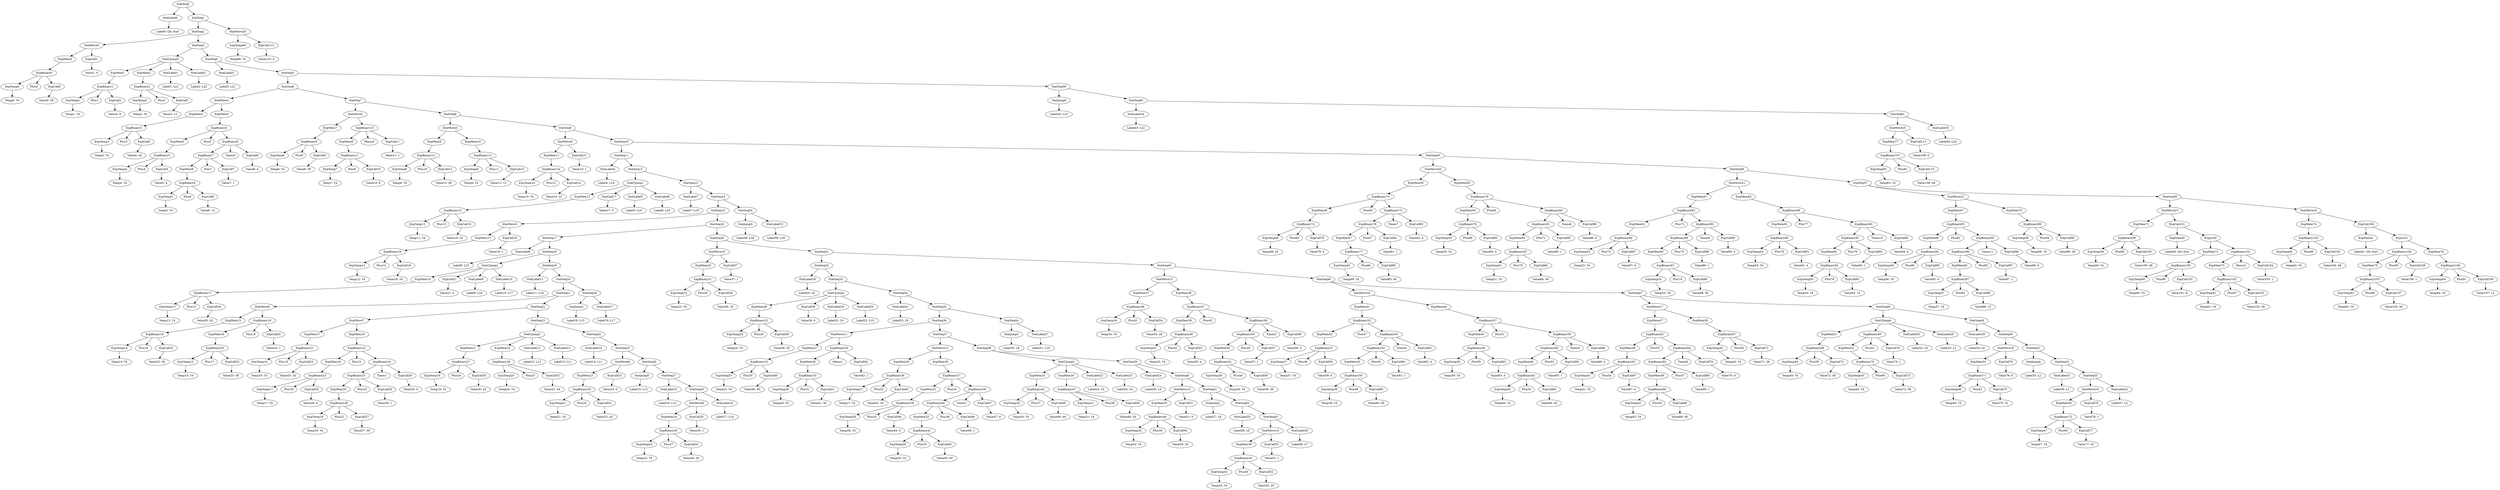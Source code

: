 digraph {
	ordering = out;
	ExpCall112 -> "Value110: 0";
	StatMove26 -> ExpTemp66;
	StatMove26 -> ExpCall112;
	StatSeq61 -> StatMove25;
	StatSeq61 -> StatLabel35;
	ExpCall111 -> "Value109: 0";
	ExpMem77 -> ExpBinary107;
	ExpBinary107 -> ExpTemp65;
	ExpBinary107 -> Plus92;
	ExpBinary107 -> ExpCall110;
	StatLabel34 -> "Label43: L22";
	StatSeq59 -> StatJump6;
	StatSeq59 -> StatSeq60;
	StatSeq5 -> StatSeq6;
	StatSeq5 -> StatSeq59;
	ExpMem76 -> ExpBinary106;
	ExpCall109 -> "Value107: 12";
	ExpTemp64 -> "Temp64: T4";
	ExpBinary104 -> ExpMem75;
	ExpBinary104 -> Plus90;
	ExpBinary104 -> ExpCall108;
	ExpMem75 -> ExpBinary105;
	ExpCall107 -> "Value105: 36";
	ExpBinary105 -> ExpTemp63;
	ExpBinary105 -> Plus89;
	ExpBinary105 -> ExpCall107;
	ExpCall106 -> ExpName1;
	ExpCall106 -> ExpList1;
	ExpName1 -> "Label41: QS::Sort";
	StatMove24 -> ExpMem74;
	StatMove24 -> ExpCall106;
	ExpCall105 -> "Value104: 48";
	ExpTemp66 -> "Temp66: T5";
	ExpBinary103 -> ExpTemp62;
	ExpBinary103 -> Plus88;
	ExpBinary103 -> ExpCall105;
	ExpMem73 -> ExpBinary102;
	ExpTemp61 -> "Temp61: T4";
	ExpTemp62 -> "Temp62: T4";
	ExpList0 -> ExpMem72;
	ExpList0 -> ExpBinary101;
	ExpMem72 -> ExpBinary100;
	ExpCall102 -> "Value101: 8";
	ExpTemp60 -> "Temp60: T4";
	ExpCall101 -> ExpName0;
	ExpCall101 -> ExpList0;
	ExpName0 -> "Label40: QS::Sort";
	StatJump6 -> "Label42: L23";
	ExpMem71 -> ExpBinary99;
	ExpCall100 -> "Value100: 48";
	ExpBinary99 -> ExpTemp59;
	ExpBinary99 -> Plus85;
	ExpBinary99 -> ExpCall100;
	ExpCall99 -> "Value99: 28";
	ExpBinary98 -> ExpTemp58;
	ExpBinary98 -> Plus84;
	ExpBinary98 -> ExpCall99;
	StatMove22 -> ExpMem67;
	StatMove22 -> ExpMem70;
	ExpBinary95 -> ExpBinary96;
	ExpBinary95 -> Times11;
	ExpBinary95 -> ExpCall98;
	ExpCall97 -> "Value97: 1";
	ExpBinary96 -> ExpMem69;
	ExpBinary96 -> Plus83;
	ExpBinary96 -> ExpCall97;
	ExpMem69 -> ExpBinary97;
	ExpBinary97 -> ExpTemp57;
	ExpBinary97 -> Plus82;
	ExpBinary97 -> ExpCall96;
	ExpTemp57 -> "Temp57: T4";
	ExpBinary93 -> ExpMem68;
	ExpBinary93 -> Plus81;
	ExpBinary93 -> ExpBinary95;
	ExpMem68 -> ExpBinary94;
	ExpCall95 -> "Value95: 4";
	ExpBinary94 -> ExpTemp56;
	ExpBinary94 -> Plus80;
	ExpBinary94 -> ExpCall95;
	ExpTemp56 -> "Temp56: T4";
	StatSeq56 -> StatMove21;
	StatSeq56 -> StatSeq57;
	ExpMem64 -> ExpBinary88;
	ExpBinary90 -> ExpBinary91;
	ExpBinary90 -> Times10;
	ExpBinary90 -> ExpCall94;
	StatSeq1 -> StatSeq2;
	StatSeq1 -> StatMove26;
	ExpCall93 -> "Value93: 1";
	ExpCall103 -> "Value102: 36";
	ExpBinary91 -> ExpMem66;
	ExpBinary91 -> Plus79;
	ExpBinary91 -> ExpCall93;
	ExpTemp55 -> "Temp55: T4";
	StatMove21 -> ExpMem61;
	StatMove21 -> ExpMem64;
	ExpBinary85 -> ExpBinary86;
	ExpBinary85 -> Times9;
	ExpBinary85 -> ExpCall90;
	ExpBinary86 -> ExpMem63;
	ExpBinary86 -> Plus75;
	ExpBinary86 -> ExpCall89;
	ExpBinary83 -> ExpMem62;
	ExpBinary83 -> Plus73;
	ExpBinary83 -> ExpBinary85;
	ExpMem62 -> ExpBinary84;
	ExpCall82 -> "Value82: 4";
	ExpTemp25 -> "Temp25: T4";
	StatSeq34 -> StatLabel21;
	StatSeq34 -> StatSeq35;
	StatSeq22 -> StatMove7;
	StatSeq22 -> StatSeq23;
	StatSeq19 -> StatLabel11;
	StatSeq19 -> StatSeq20;
	ExpCall38 -> "Value38: 20";
	ExpMem25 -> ExpBinary31;
	StatMove10 -> ExpMem25;
	StatMove10 -> ExpCall37;
	ExpMem4 -> ExpBinary4;
	ExpMem26 -> ExpBinary32;
	StatLabel16 -> "Label17: L14";
	ExpCall10 -> "Value10: 8";
	StatSeq28 -> StatMove9;
	StatSeq28 -> StatLabel16;
	ExpMem63 -> ExpBinary87;
	ExpCall56 -> "Value56: 36";
	StatMove9 -> ExpMem24;
	StatMove9 -> ExpCall35;
	ExpBinary100 -> ExpTemp60;
	ExpBinary100 -> Plus86;
	ExpBinary100 -> ExpCall102;
	ExpCall13 -> "Value13: 12";
	StatMove4 -> ExpMem11;
	StatMove4 -> ExpCall15;
	ExpCall34 -> "Value34: 20";
	StatSeq32 -> StatLabel18;
	StatSeq32 -> StatSeq33;
	ExpBinary101 -> ExpMem73;
	ExpBinary101 -> Minus2;
	ExpBinary101 -> ExpCall104;
	ExpBinary20 -> ExpTemp15;
	ExpBinary20 -> Plus17;
	ExpBinary20 -> ExpCall23;
	ExpTemp28 -> "Temp28: T4";
	ExpMem47 -> ExpBinary62;
	ExpTemp22 -> "Temp22: T4";
	StatLabel15 -> "Label16: L12";
	ExpTemp45 -> "Temp45: T4";
	StatJump0 -> "Label15: L13";
	ExpBinary24 -> ExpBinary25;
	ExpBinary24 -> Times1;
	ExpBinary24 -> ExpCall29;
	ExpBinary9 -> ExpTemp6;
	ExpBinary9 -> Plus8;
	ExpBinary9 -> ExpCall9;
	ExpBinary25 -> ExpMem20;
	ExpBinary25 -> Plus23;
	ExpBinary25 -> ExpCall28;
	StatLabel4 -> "Label4: L18";
	ExpTemp21 -> "Temp21: T4";
	StatSeq25 -> StatMove8;
	StatSeq25 -> StatSeq26;
	StatSeq24 -> StatLabel14;
	StatSeq24 -> StatSeq25;
	StatLabel14 -> "Label14: L11";
	StatLabel13 -> "Label13: L11";
	StatLabel12 -> "Label12: L12";
	ExpBinary46 -> ExpTemp34;
	ExpBinary46 -> Plus41;
	ExpBinary46 -> ExpCall54;
	ExpMem22 -> ExpBinary28;
	StatSeq44 -> StatJump3;
	StatSeq44 -> StatLabel27;
	ExpMem10 -> ExpBinary13;
	ExpTemp58 -> "Temp58: T4";
	StatJump4 -> "Label35: L2";
	ExpTemp20 -> "Temp20: T4";
	ExpCall30 -> "Value30: 24";
	ExpBinary27 -> ExpTemp19;
	ExpBinary27 -> Plus24;
	ExpBinary27 -> ExpCall30;
	ExpMem18 -> ExpBinary22;
	ExpMem54 -> ExpBinary72;
	ExpCall28 -> "Value28: 1";
	ExpCall64 -> "Value64: 40";
	ExpMem20 -> ExpBinary26;
	StatCJump3 -> ExpMem21;
	StatCJump3 -> ExpMem22;
	StatCJump3 -> StatLabel12;
	StatCJump3 -> StatLabel13;
	ExpBinary21 -> ExpTemp16;
	ExpBinary21 -> Plus19;
	ExpBinary21 -> ExpCall25;
	ExpMem60 -> ExpBinary82;
	ExpBinary26 -> ExpTemp18;
	ExpBinary26 -> Plus22;
	ExpBinary26 -> ExpCall27;
	StatMove7 -> ExpMem17;
	StatMove7 -> ExpMem18;
	StatSeq21 -> StatMove6;
	StatSeq21 -> StatSeq22;
	ExpTemp24 -> "Temp24: T4";
	ExpCall45 -> "Value45: 40";
	StatJump5 -> "Label38: L18";
	ExpCall24 -> "Value24: 1";
	ExpBinary19 -> ExpMem16;
	ExpBinary19 -> Plus18;
	ExpBinary19 -> ExpCall24;
	StatLabel22 -> "Label24: L5";
	ExpCall23 -> "Value23: 36";
	StatLabel28 -> "Label32: L0";
	ExpCall94 -> "Value94: 4";
	StatLabel19 -> "Label21: L9";
	StatSeq26 -> StatJump0;
	StatSeq26 -> StatSeq27;
	ExpBinary8 -> ExpTemp5;
	ExpBinary8 -> Plus6;
	ExpBinary8 -> ExpCall6;
	ExpCall32 -> "Value32: 20";
	ExpMem19 -> ExpBinary23;
	ExpMem17 -> ExpBinary21;
	ExpCall1 -> "Value1: 0";
	StatLabel20 -> "Label22: L10";
	StatMove6 -> ExpMem15;
	StatMove6 -> ExpBinary19;
	ExpBinary12 -> ExpTemp8;
	ExpBinary12 -> Plus10;
	ExpBinary12 -> ExpCall12;
	ExpBinary18 -> ExpTemp14;
	ExpBinary18 -> Plus16;
	ExpBinary18 -> ExpCall22;
	ExpTemp6 -> "Temp6: T4";
	StatLabel8 -> "Label8: L15";
	ExpTemp14 -> "Temp14: T4";
	StatLabel6 -> "Label6: L20";
	ExpCall31 -> "Value31: 44";
	ExpBinary48 -> ExpTemp35;
	ExpBinary48 -> Plus42;
	ExpBinary48 -> ExpCall55;
	ExpBinary76 -> ExpMem57;
	ExpBinary76 -> Plus67;
	ExpBinary76 -> ExpCall81;
	ExpMem59 -> ExpBinary79;
	ExpCall37 -> "Value37: 1";
	StatSeq41 -> StatJump2;
	StatSeq41 -> StatSeq42;
	ExpTemp59 -> "Temp59: T4";
	StatLabel9 -> "Label9: L16";
	ExpBinary29 -> ExpTemp21;
	ExpBinary29 -> Plus26;
	ExpBinary29 -> ExpCall32;
	ExpBinary53 -> ExpTemp37;
	ExpBinary53 -> Plus46;
	ExpBinary53 -> ExpCall59;
	ExpCall21 -> "Value21: 0";
	ExpTemp16 -> "Temp16: T4";
	ExpCall89 -> "Value89: 1";
	StatCJump2 -> ExpMem14;
	StatCJump2 -> ExpCall21;
	StatCJump2 -> StatLabel9;
	StatCJump2 -> StatLabel10;
	StatLabel23 -> "Label25: L4";
	ExpMem14 -> ExpBinary17;
	ExpBinary32 -> ExpTemp24;
	ExpBinary32 -> Plus29;
	ExpBinary32 -> ExpCall38;
	StatLabel17 -> "Label19: L17";
	ExpCall51 -> "Value51: 0";
	StatSeq31 -> StatSeq32;
	StatSeq31 -> StatSeq45;
	ExpCall40 -> "Value40: 40";
	ExpMem12 -> ExpBinary15;
	ExpCall20 -> "Value20: 20";
	ExpMem65 -> ExpBinary89;
	ExpCall29 -> "Value29: 4";
	StatSeq51 -> StatJump4;
	StatSeq51 -> StatSeq52;
	StatSeq37 -> StatMove12;
	StatSeq37 -> StatSeq38;
	ExpMem6 -> ExpBinary8;
	ExpBinary5 -> ExpTemp4;
	ExpBinary5 -> Plus4;
	ExpBinary5 -> ExpCall5;
	StatSeq20 -> StatSeq21;
	StatSeq20 -> StatSeq29;
	ExpBinary15 -> ExpTemp11;
	ExpBinary15 -> Plus13;
	ExpBinary15 -> ExpCall16;
	StatSeq11 -> StatLabel4;
	StatSeq11 -> StatSeq12;
	ExpMem2 -> ExpBinary2;
	StatSeq42 -> StatLabel25;
	StatSeq42 -> StatSeq43;
	ExpCall9 -> "Value9: 36";
	ExpCall66 -> "Value66: 4";
	StatSeq52 -> StatLabel31;
	StatSeq52 -> StatSeq53;
	ExpCall5 -> "Value5: 4";
	StatSeq27 -> StatLabel15;
	StatSeq27 -> StatSeq28;
	StatLabel3 -> "Label3: L21";
	ExpCall4 -> "Value4: 44";
	ExpBinary66 -> ExpTemp42;
	ExpBinary66 -> Plus56;
	ExpBinary66 -> ExpCall68;
	StatSeq6 -> StatMove1;
	StatSeq6 -> StatSeq7;
	ExpMem8 -> ExpBinary11;
	StatSeq8 -> StatMove3;
	StatSeq8 -> StatSeq9;
	StatMove25 -> ExpMem77;
	StatMove25 -> ExpCall111;
	ExpBinary82 -> ExpTemp51;
	ExpBinary82 -> Plus70;
	ExpBinary82 -> ExpCall84;
	ExpCall27 -> "Value27: 36";
	StatMove3 -> ExpMem9;
	StatMove3 -> ExpMem10;
	ExpBinary2 -> ExpTemp2;
	ExpBinary2 -> Plus2;
	ExpBinary2 -> ExpCall3;
	ExpTemp4 -> "Temp4: T4";
	StatLabel32 -> "Label37: L3";
	StatSeq18 -> StatCJump2;
	StatSeq18 -> StatSeq19;
	ExpBinary6 -> ExpBinary7;
	ExpBinary6 -> Times0;
	ExpBinary6 -> ExpCall8;
	ExpMem0 -> ExpBinary0;
	StatSeq4 -> StatLabel3;
	StatSeq4 -> StatSeq5;
	ExpTemp36 -> "Temp36: T4";
	ExpCall18 -> "Value18: 20";
	StatSeq12 -> StatCJump1;
	StatSeq12 -> StatSeq13;
	StatLabel31 -> "Label36: L1";
	ExpTemp54 -> "Temp54: T4";
	ExpCall8 -> "Value8: 4";
	ExpCall54 -> "Value54: 28";
	ExpBinary1 -> ExpTemp1;
	ExpBinary1 -> Plus1;
	ExpBinary1 -> ExpCall2;
	ExpBinary42 -> ExpTemp30;
	ExpBinary42 -> Plus37;
	ExpBinary42 -> ExpCall48;
	StatCJump4 -> ExpMem26;
	StatCJump4 -> ExpCall39;
	StatCJump4 -> StatLabel19;
	StatCJump4 -> StatLabel20;
	ExpMem13 -> ExpBinary16;
	ExpBinary30 -> ExpTemp22;
	ExpBinary30 -> Plus27;
	ExpBinary30 -> ExpCall34;
	ExpTemp8 -> "Temp8: T4";
	StatLabel21 -> "Label23: L9";
	StatSeq2 -> StatMove0;
	StatSeq2 -> StatSeq3;
	ExpBinary47 -> ExpMem39;
	ExpBinary47 -> Plus43;
	ExpBinary47 -> ExpBinary49;
	StatLabel5 -> "Label5: L19";
	ExpTemp1 -> "Temp1: T4";
	ExpMem21 -> ExpBinary27;
	ExpCall88 -> "Value88: 36";
	ExpTemp11 -> "Temp11: T4";
	ExpCall60 -> "Value60: 36";
	StatMove19 -> ExpMem54;
	StatMove19 -> ExpCall78;
	StatMove0 -> ExpMem0;
	StatMove0 -> ExpCall1;
	ExpBinary14 -> ExpTemp10;
	ExpBinary14 -> Plus12;
	ExpBinary14 -> ExpCall14;
	StatSeq3 -> StatCJump0;
	StatSeq3 -> StatSeq4;
	ExpCall15 -> "Value15: 1";
	ExpBinary79 -> ExpTemp50;
	ExpBinary79 -> Plus68;
	ExpBinary79 -> ExpCall83;
	ExpCall46 -> "Value46: 1";
	ExpBinary3 -> ExpTemp3;
	ExpBinary3 -> Plus3;
	ExpBinary3 -> ExpCall4;
	ExpTemp40 -> "Temp40: T4";
	ExpMem7 -> ExpBinary9;
	ExpTemp46 -> "Temp46: T4";
	ExpBinary64 -> ExpBinary65;
	ExpBinary64 -> Times6;
	ExpBinary64 -> ExpCall70;
	StatSeq33 -> StatCJump4;
	StatSeq33 -> StatSeq34;
	ExpBinary31 -> ExpTemp23;
	ExpBinary31 -> Plus28;
	ExpBinary31 -> ExpCall36;
	ExpTemp38 -> "Temp38: T4";
	ExpList1 -> ExpBinary104;
	ExpList1 -> ExpMem76;
	ExpTemp9 -> "Temp9: T4";
	ExpBinary11 -> ExpTemp7;
	ExpBinary11 -> Plus9;
	ExpBinary11 -> ExpCall10;
	ExpBinary52 -> ExpMem42;
	ExpBinary52 -> Plus47;
	ExpBinary52 -> ExpBinary54;
	ExpCall42 -> "Value42: 1";
	ExpMem1 -> ExpBinary1;
	ExpTemp23 -> "Temp23: T4";
	ExpTemp17 -> "Temp17: T4";
	ExpMem23 -> ExpBinary29;
	ExpMem9 -> ExpBinary12;
	ExpBinary41 -> ExpTemp29;
	ExpBinary41 -> Plus35;
	ExpBinary41 -> ExpCall45;
	StatCJump0 -> ExpMem1;
	StatCJump0 -> ExpMem2;
	StatCJump0 -> StatLabel1;
	StatCJump0 -> StatLabel2;
	ExpBinary7 -> ExpMem6;
	ExpBinary7 -> Plus7;
	ExpBinary7 -> ExpCall7;
	StatLabel11 -> "Label11: L16";
	ExpBinary65 -> ExpMem49;
	ExpBinary65 -> Plus57;
	ExpBinary65 -> ExpCall69;
	ExpCall90 -> "Value90: 4";
	StatLabel18 -> "Label20: L8";
	ExpMem52 -> ExpBinary70;
	ExpCall98 -> "Value98: 4";
	StatSeq9 -> StatMove4;
	StatSeq9 -> StatSeq10;
	ExpCall36 -> "Value36: 20";
	ExpBinary10 -> ExpMem8;
	ExpBinary10 -> Minus0;
	ExpBinary10 -> ExpCall11;
	ExpCall11 -> "Value11: 1";
	StatSeq16 -> StatSeq17;
	StatSeq16 -> StatSeq30;
	ExpCall68 -> "Value68: 40";
	StatSeq7 -> StatMove2;
	StatSeq7 -> StatSeq8;
	ExpCall50 -> "Value50: 20";
	ExpBinary23 -> ExpTemp17;
	ExpBinary23 -> Plus20;
	ExpBinary23 -> ExpCall26;
	StatSeq60 -> StatLabel34;
	StatSeq60 -> StatSeq61;
	StatMove16 -> ExpMem41;
	StatMove16 -> ExpMem44;
	ExpMem28 -> ExpBinary35;
	ExpBinary69 -> ExpMem52;
	ExpBinary69 -> Plus61;
	ExpBinary69 -> ExpCall74;
	ExpBinary13 -> ExpTemp9;
	ExpBinary13 -> Plus11;
	ExpBinary13 -> ExpCall13;
	StatSeq58 -> StatMove23;
	StatSeq58 -> StatMove24;
	ExpTemp10 -> "Temp10: T4";
	ExpCall14 -> "Value14: 32";
	StatLabel7 -> "Label7: L19";
	ExpCall26 -> "Value26: 4";
	ExpTemp53 -> "Temp53: T4";
	ExpBinary16 -> ExpTemp12;
	ExpBinary16 -> Plus14;
	ExpBinary16 -> ExpCall18;
	StatSeq36 -> StatMove11;
	StatSeq36 -> StatSeq37;
	StatLabel35 -> "Label44: L24";
	ExpCall7 -> "Value7: 1";
	ExpMem66 -> ExpBinary92;
	ExpCall19 -> "Value19: 1";
	StatSeq30 -> StatMove10;
	StatSeq30 -> StatSeq31;
	ExpTemp19 -> "Temp19: T4";
	ExpTemp33 -> "Temp33: T4";
	StatLabel0 -> "Label0: QS::Sort";
	ExpBinary60 -> ExpMem46;
	ExpBinary60 -> Plus53;
	ExpBinary60 -> ExpCall65;
	StatSeq17 -> StatLabel8;
	StatSeq17 -> StatSeq18;
	ExpBinary72 -> ExpTemp47;
	ExpBinary72 -> Plus63;
	ExpBinary72 -> ExpCall77;
	ExpCall2 -> "Value2: 8";
	ExpCall16 -> "Value16: 32";
	StatSeq15 -> StatMove5;
	StatSeq15 -> StatSeq16;
	ExpMem40 -> ExpBinary51;
	StatSeq29 -> StatJump1;
	StatSeq29 -> StatLabel17;
	ExpCall22 -> "Value22: 36";
	StatSeq57 -> StatMove22;
	StatSeq57 -> StatSeq58;
	ExpCall3 -> "Value3: 12";
	ExpMem67 -> ExpBinary93;
	ExpCall17 -> "Value17: 0";
	StatSeq50 -> StatMove18;
	StatSeq50 -> StatSeq51;
	ExpTemp12 -> "Temp12: T4";
	ExpCall59 -> "Value59: 4";
	ExpBinary89 -> ExpTemp54;
	ExpBinary89 -> Plus76;
	ExpBinary89 -> ExpCall91;
	StatLabel2 -> "Label2: L22";
	ExpCall12 -> "Value12: 40";
	ExpBinary28 -> ExpTemp20;
	ExpBinary28 -> Plus25;
	ExpBinary28 -> ExpCall31;
	StatMove5 -> ExpMem13;
	StatMove5 -> ExpCall19;
	ExpTemp13 -> "Temp13: T4";
	ExpMem24 -> ExpBinary30;
	ExpTemp5 -> "Temp5: T4";
	ExpCall57 -> "Value57: 1";
	StatMove1 -> ExpMem3;
	StatMove1 -> ExpMem4;
	ExpBinary17 -> ExpTemp13;
	ExpBinary17 -> Plus15;
	ExpBinary17 -> ExpCall20;
	ExpMem70 -> ExpBinary98;
	StatMove11 -> ExpMem27;
	StatMove11 -> ExpBinary34;
	ExpTemp26 -> "Temp26: T4";
	ExpMem56 -> ExpBinary74;
	ExpBinary35 -> ExpTemp26;
	ExpBinary35 -> Plus31;
	ExpBinary35 -> ExpCall41;
	ExpCall25 -> "Value25: 24";
	ExpBinary54 -> ExpBinary55;
	ExpBinary54 -> Times4;
	ExpBinary54 -> ExpCall62;
	ExpCall62 -> "Value62: 4";
	ExpCall41 -> "Value41: 40";
	ExpBinary34 -> ExpMem28;
	ExpBinary34 -> Minus1;
	ExpBinary34 -> ExpCall42;
	ExpBinary87 -> ExpTemp53;
	ExpBinary87 -> Plus74;
	ExpBinary87 -> ExpCall88;
	ExpTemp18 -> "Temp18: T4";
	ExpBinary70 -> ExpTemp45;
	ExpBinary70 -> Plus60;
	ExpBinary70 -> ExpCall73;
	ExpTemp27 -> "Temp27: T4";
	ExpTemp0 -> "Temp0: T4";
	ExpBinary36 -> ExpTemp27;
	ExpBinary36 -> Plus32;
	ExpBinary36 -> ExpCall43;
	ExpBinary88 -> ExpMem65;
	ExpBinary88 -> Plus77;
	ExpBinary88 -> ExpBinary90;
	ExpMem58 -> ExpBinary78;
	ExpCall43 -> "Value43: 24";
	ExpMem15 -> ExpBinary18;
	ExpCall65 -> "Value65: 1";
	ExpMem29 -> ExpBinary36;
	ExpCall96 -> "Value96: 12";
	ExpBinary84 -> ExpTemp52;
	ExpBinary84 -> Plus72;
	ExpBinary84 -> ExpCall87;
	ExpTemp15 -> "Temp15: T4";
	ExpCall49 -> "Value49: 24";
	StatMove12 -> ExpMem29;
	StatMove12 -> ExpMem30;
	ExpBinary38 -> ExpTemp28;
	ExpBinary38 -> Plus33;
	ExpBinary38 -> ExpCall44;
	ExpMem31 -> ExpBinary38;
	ExpMem27 -> ExpBinary33;
	ExpBinary37 -> ExpMem31;
	ExpBinary37 -> Plus34;
	ExpBinary37 -> ExpBinary39;
	ExpMem32 -> ExpBinary41;
	ExpBinary40 -> ExpMem32;
	ExpBinary40 -> Plus36;
	ExpBinary40 -> ExpCall46;
	ExpBinary39 -> ExpBinary40;
	ExpBinary39 -> Times2;
	ExpBinary39 -> ExpCall47;
	StatLabel10 -> "Label10: L17";
	ExpCall47 -> "Value47: 4";
	ExpMem30 -> ExpBinary37;
	ExpTemp30 -> "Temp30: T4";
	ExpCall48 -> "Value48: 44";
	ExpTemp3 -> "Temp3: T4";
	ExpBinary43 -> ExpTemp31;
	ExpBinary43 -> Plus38;
	ExpBinary43 -> ExpCall49;
	ExpBinary102 -> ExpTemp61;
	ExpBinary102 -> Plus87;
	ExpBinary102 -> ExpCall103;
	ExpMem34 -> ExpBinary43;
	StatSeq38 -> StatCJump5;
	StatSeq38 -> StatSeq39;
	ExpCall61 -> "Value61: 1";
	StatLabel24 -> "Label26: L4";
	ExpMem3 -> ExpBinary3;
	StatSeq39 -> StatLabel24;
	StatSeq39 -> StatSeq40;
	ExpTemp32 -> "Temp32: T4";
	ExpBinary44 -> ExpTemp32;
	ExpBinary44 -> Plus39;
	ExpBinary44 -> ExpCall50;
	ExpMem16 -> ExpBinary20;
	ExpBinary81 -> ExpMem60;
	ExpBinary81 -> Plus71;
	ExpBinary81 -> ExpCall85;
	ExpCall108 -> "Value106: 1";
	ExpCall104 -> "Value103: 1";
	StatSeq46 -> StatMove16;
	StatSeq46 -> StatSeq47;
	ExpMem35 -> ExpBinary44;
	StatMove13 -> ExpMem35;
	StatMove13 -> ExpCall51;
	ExpCall6 -> "Value6: 12";
	ExpMem50 -> ExpBinary67;
	StatJump2 -> "Label27: L6";
	ExpMem41 -> ExpBinary52;
	StatLabel25 -> "Label28: L5";
	ExpBinary45 -> ExpTemp33;
	ExpBinary45 -> Plus40;
	ExpBinary45 -> ExpCall52;
	ExpCall52 -> "Value52: 20";
	ExpMem36 -> ExpBinary45;
	ExpBinary63 -> ExpTemp41;
	ExpBinary63 -> Plus54;
	ExpBinary63 -> ExpCall67;
	ExpMem11 -> ExpBinary14;
	StatMove14 -> ExpMem36;
	StatMove14 -> ExpCall53;
	ExpMem49 -> ExpBinary66;
	ExpTemp2 -> "Temp2: T4";
	ExpCall53 -> "Value53: 1";
	StatSeq43 -> StatMove14;
	StatSeq43 -> StatLabel26;
	ExpBinary0 -> ExpTemp0;
	ExpBinary0 -> Plus0;
	ExpBinary0 -> ExpCall0;
	StatLabel26 -> "Label29: L7";
	StatSeq23 -> StatCJump3;
	StatSeq23 -> StatSeq24;
	StatSeq35 -> StatSeq36;
	StatSeq35 -> StatSeq44;
	StatJump3 -> "Label30: L8";
	ExpCall84 -> "Value84: 36";
	StatLabel27 -> "Label31: L10";
	ExpTemp44 -> "Temp44: T4";
	ExpMem37 -> ExpBinary46;
	ExpCall86 -> "Value86: 4";
	StatMove15 -> ExpMem37;
	StatMove15 -> ExpMem38;
	ExpTemp35 -> "Temp35: T4";
	ExpCall55 -> "Value55: 4";
	ExpMem39 -> ExpBinary48;
	StatSeq14 -> StatSeq15;
	StatSeq14 -> StatSeq54;
	ExpBinary73 -> ExpMem56;
	ExpBinary73 -> Plus65;
	ExpBinary73 -> ExpBinary75;
	ExpBinary4 -> ExpMem5;
	ExpBinary4 -> Plus5;
	ExpBinary4 -> ExpBinary6;
	ExpBinary51 -> ExpTemp36;
	ExpBinary51 -> Plus44;
	ExpBinary51 -> ExpCall56;
	ExpCall71 -> "Value71: 28";
	ExpCall85 -> "Value85: 1";
	ExpBinary50 -> ExpMem40;
	ExpBinary50 -> Plus45;
	ExpBinary50 -> ExpCall57;
	ExpTemp34 -> "Temp34: T4";
	ExpBinary49 -> ExpBinary50;
	ExpBinary49 -> Times3;
	ExpBinary49 -> ExpCall58;
	ExpTemp50 -> "Temp50: T4";
	ExpCall72 -> "Value72: 40";
	ExpMem38 -> ExpBinary47;
	StatLabel1 -> "Label1: L21";
	StatSeq45 -> StatMove15;
	StatSeq45 -> StatSeq46;
	ExpMem42 -> ExpBinary53;
	StatMove18 -> ExpMem53;
	StatMove18 -> ExpCall76;
	ExpMem74 -> ExpBinary103;
	StatSeq0 -> StatLabel0;
	StatSeq0 -> StatSeq1;
	ExpBinary56 -> ExpTemp38;
	ExpBinary56 -> Plus48;
	ExpBinary56 -> ExpCall60;
	ExpMem43 -> ExpBinary56;
	ExpBinary55 -> ExpMem43;
	ExpBinary55 -> Plus49;
	ExpBinary55 -> ExpCall61;
	StatSeq54 -> StatJump5;
	StatSeq54 -> StatLabel33;
	ExpTemp51 -> "Temp51: T4";
	ExpTemp39 -> "Temp39: T4";
	ExpCall63 -> "Value63: 4";
	ExpMem61 -> ExpBinary83;
	ExpBinary58 -> ExpTemp39;
	ExpBinary58 -> Plus50;
	ExpBinary58 -> ExpCall63;
	StatMove2 -> ExpMem7;
	StatMove2 -> ExpBinary10;
	ExpMem45 -> ExpBinary58;
	ExpBinary57 -> ExpMem45;
	ExpBinary57 -> Plus51;
	ExpBinary57 -> ExpBinary59;
	ExpBinary33 -> ExpTemp25;
	ExpBinary33 -> Plus30;
	ExpBinary33 -> ExpCall40;
	ExpBinary61 -> ExpTemp40;
	ExpBinary61 -> Plus52;
	ExpBinary61 -> ExpCall64;
	ExpMem46 -> ExpBinary61;
	ExpBinary59 -> ExpBinary60;
	ExpBinary59 -> Times5;
	ExpBinary59 -> ExpCall66;
	StatMove8 -> ExpMem23;
	StatMove8 -> ExpCall33;
	StatSeq13 -> StatLabel7;
	StatSeq13 -> StatSeq14;
	ExpBinary74 -> ExpTemp48;
	ExpBinary74 -> Plus64;
	ExpBinary74 -> ExpCall79;
	StatSeq40 -> StatMove13;
	StatSeq40 -> StatSeq41;
	ExpTemp41 -> "Temp41: T4";
	ExpCall80 -> "Value80: 40";
	ExpBinary92 -> ExpTemp55;
	ExpBinary92 -> Plus78;
	ExpBinary92 -> ExpCall92;
	ExpMem48 -> ExpBinary63;
	ExpBinary62 -> ExpMem48;
	ExpBinary62 -> Plus55;
	ExpBinary62 -> ExpBinary64;
	ExpTemp31 -> "Temp31: T4";
	ExpCall44 -> "Value44: 4";
	ExpTemp42 -> "Temp42: T4";
	ExpCall0 -> "Value0: 28";
	ExpCall69 -> "Value69: 1";
	ExpCall70 -> "Value70: 4";
	ExpMem53 -> ExpBinary71;
	StatMove17 -> ExpMem47;
	StatMove17 -> ExpMem50;
	ExpTemp7 -> "Temp7: T4";
	ExpTemp43 -> "Temp43: T4";
	ExpBinary67 -> ExpTemp43;
	ExpBinary67 -> Plus58;
	ExpBinary67 -> ExpCall71;
	StatSeq47 -> StatMove17;
	StatSeq47 -> StatSeq48;
	ExpBinary106 -> ExpTemp64;
	ExpBinary106 -> Plus91;
	ExpBinary106 -> ExpCall109;
	StatLabel29 -> "Label33: L1";
	ExpBinary68 -> ExpTemp44;
	ExpBinary68 -> Plus59;
	ExpBinary68 -> ExpCall72;
	StatSeq55 -> StatMove20;
	StatSeq55 -> StatSeq56;
	ExpMem51 -> ExpBinary68;
	StatJump1 -> "Label18: L15";
	StatCJump6 -> ExpMem51;
	StatCJump6 -> ExpBinary69;
	StatCJump6 -> StatLabel28;
	StatCJump6 -> StatLabel29;
	ExpCall73 -> "Value73: 36";
	StatSeq10 -> StatSeq11;
	StatSeq10 -> StatSeq55;
	ExpCall58 -> "Value58: 4";
	ExpCall74 -> "Value74: 1";
	ExpCall33 -> "Value33: 0";
	StatSeq48 -> StatCJump6;
	StatSeq48 -> StatSeq49;
	ExpCall110 -> "Value108: 48";
	ExpTemp63 -> "Temp63: T4";
	ExpCall77 -> "Value77: 32";
	ExpCall92 -> "Value92: 12";
	StatCJump1 -> ExpMem12;
	StatCJump1 -> ExpCall17;
	StatCJump1 -> StatLabel5;
	StatCJump1 -> StatLabel6;
	StatLabel30 -> "Label34: L0";
	StatMove23 -> ExpMem71;
	StatMove23 -> ExpCall101;
	StatSeq49 -> StatLabel30;
	StatSeq49 -> StatSeq50;
	ExpCall78 -> "Value78: 1";
	ExpBinary71 -> ExpTemp46;
	ExpBinary71 -> Plus62;
	ExpBinary71 -> ExpCall75;
	ExpCall67 -> "Value67: 4";
	ExpCall75 -> "Value75: 32";
	ExpBinary22 -> ExpMem19;
	ExpBinary22 -> Plus21;
	ExpBinary22 -> ExpBinary24;
	ExpMem44 -> ExpBinary57;
	ExpCall76 -> "Value76: 0";
	ExpTemp47 -> "Temp47: T4";
	ExpCall91 -> "Value91: 4";
	ExpCall35 -> "Value35: 1";
	StatCJump5 -> ExpMem33;
	StatCJump5 -> ExpMem34;
	StatCJump5 -> StatLabel22;
	StatCJump5 -> StatLabel23;
	ExpTemp29 -> "Temp29: T4";
	StatSeq53 -> StatMove19;
	StatSeq53 -> StatLabel32;
	ExpTemp48 -> "Temp48: T4";
	StatLabel33 -> "Label39: L20";
	ExpCall79 -> "Value79: 4";
	ExpTemp49 -> "Temp49: T4";
	ExpCall39 -> "Value39: 0";
	ExpBinary77 -> ExpTemp49;
	ExpBinary77 -> Plus66;
	ExpBinary77 -> ExpCall80;
	ExpMem57 -> ExpBinary77;
	ExpMem33 -> ExpBinary42;
	ExpCall81 -> "Value81: 1";
	ExpBinary75 -> ExpBinary76;
	ExpBinary75 -> Times7;
	ExpBinary75 -> ExpCall82;
	ExpTemp65 -> "Temp65: T4";
	ExpMem55 -> ExpBinary73;
	StatMove20 -> ExpMem55;
	StatMove20 -> ExpMem58;
	ExpCall83 -> "Value83: 4";
	ExpMem5 -> ExpBinary5;
	ExpBinary78 -> ExpMem59;
	ExpBinary78 -> Plus69;
	ExpBinary78 -> ExpBinary80;
	ExpBinary80 -> ExpBinary81;
	ExpBinary80 -> Times8;
	ExpBinary80 -> ExpCall86;
	ExpTemp37 -> "Temp37: T4";
	ExpTemp52 -> "Temp52: T4";
	ExpCall87 -> "Value87: 4";
}

